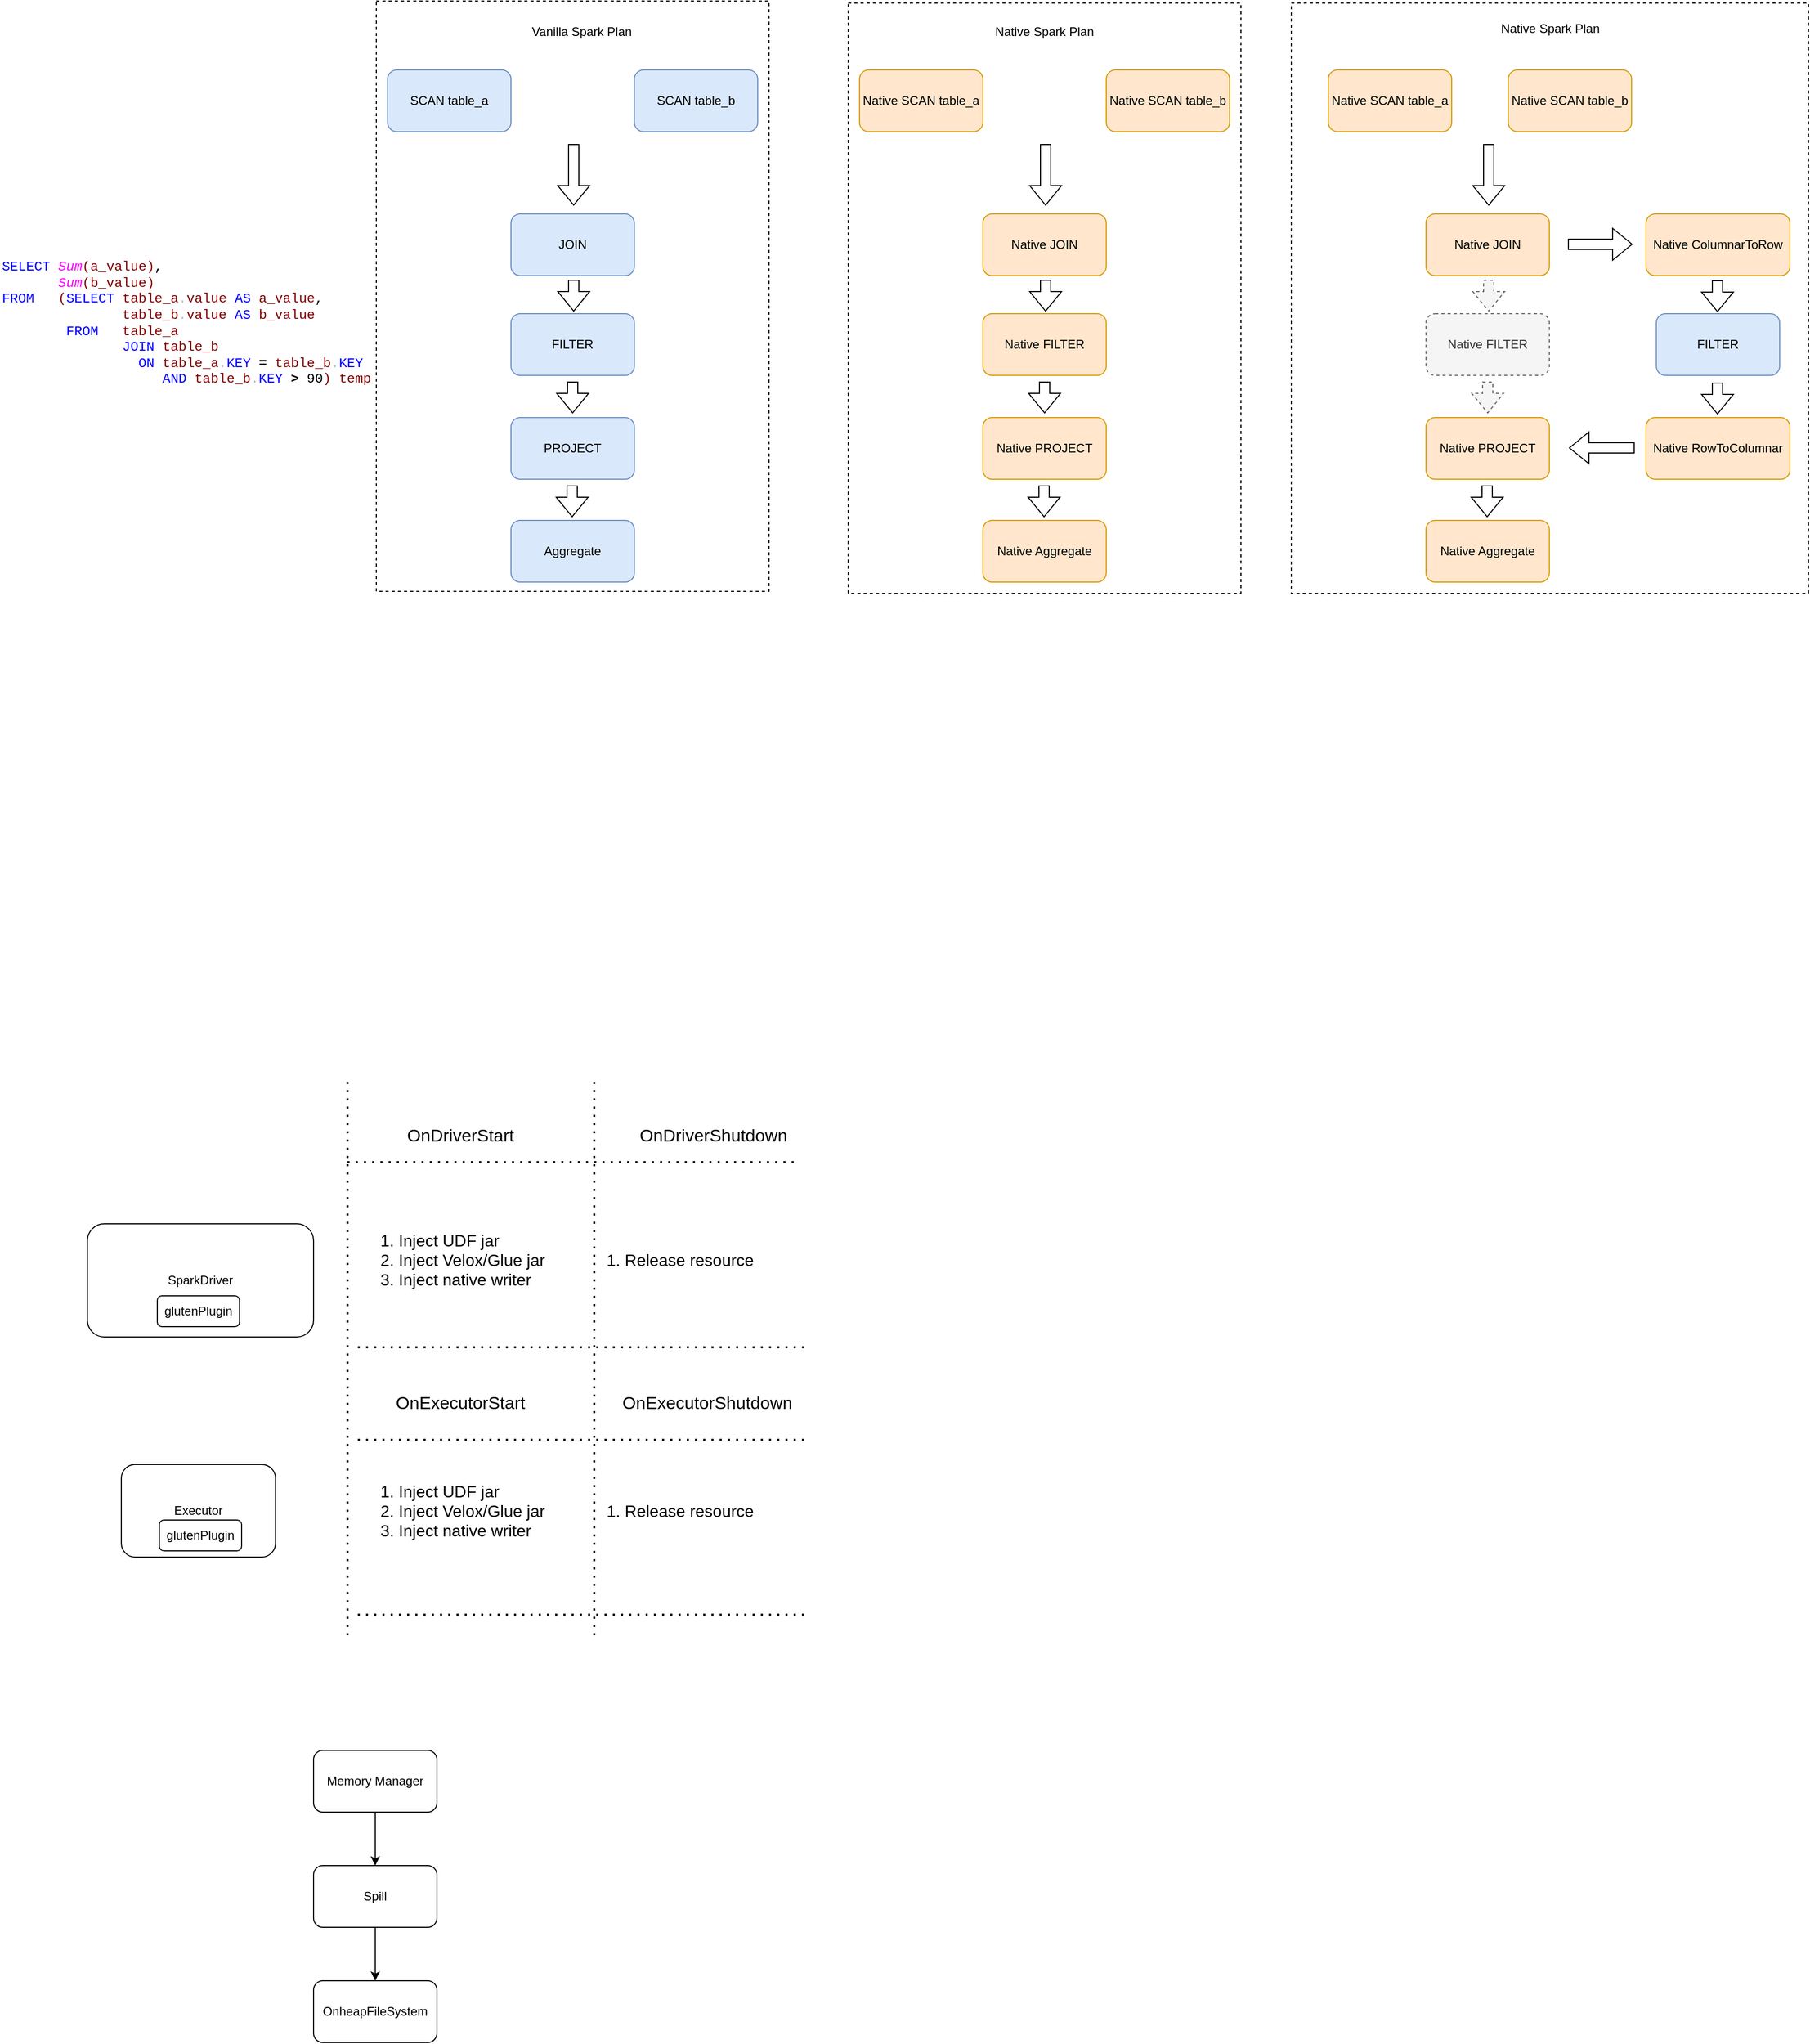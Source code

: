 <mxfile version="25.0.1">
  <diagram name="Page-1" id="ihr1n8eSguenb38d3ETr">
    <mxGraphModel dx="1706" dy="1926" grid="0" gridSize="10" guides="1" tooltips="1" connect="1" arrows="1" fold="1" page="0" pageScale="1" pageWidth="827" pageHeight="1169" math="0" shadow="0">
      <root>
        <mxCell id="0" />
        <mxCell id="1" parent="0" />
        <mxCell id="vwqFkW51xDFhgENuIXzA-32" value="" style="rounded=0;whiteSpace=wrap;html=1;dashed=1;" parent="1" vertex="1">
          <mxGeometry x="807" y="-927" width="382" height="574" as="geometry" />
        </mxCell>
        <mxCell id="vwqFkW51xDFhgENuIXzA-30" value="" style="rounded=0;whiteSpace=wrap;html=1;dashed=1;" parent="1" vertex="1">
          <mxGeometry x="348" y="-929" width="382" height="574" as="geometry" />
        </mxCell>
        <mxCell id="hToz5KNGnVyRhicrrzIB-1" value="SparkDriver" style="rounded=1;whiteSpace=wrap;html=1;" parent="1" vertex="1">
          <mxGeometry x="67" y="260" width="220" height="110" as="geometry" />
        </mxCell>
        <mxCell id="hToz5KNGnVyRhicrrzIB-2" value="glutenPlugin" style="rounded=1;whiteSpace=wrap;html=1;" parent="1" vertex="1">
          <mxGeometry x="135" y="330" width="80" height="30" as="geometry" />
        </mxCell>
        <mxCell id="hToz5KNGnVyRhicrrzIB-3" value="Executor" style="rounded=1;whiteSpace=wrap;html=1;" parent="1" vertex="1">
          <mxGeometry x="100" y="494" width="150" height="90" as="geometry" />
        </mxCell>
        <mxCell id="hToz5KNGnVyRhicrrzIB-4" value="glutenPlugin" style="rounded=1;whiteSpace=wrap;html=1;" parent="1" vertex="1">
          <mxGeometry x="137" y="548" width="80" height="30" as="geometry" />
        </mxCell>
        <mxCell id="hToz5KNGnVyRhicrrzIB-5" value="" style="endArrow=none;dashed=1;html=1;dashPattern=1 3;strokeWidth=2;rounded=0;" parent="1" edge="1">
          <mxGeometry width="50" height="50" relative="1" as="geometry">
            <mxPoint x="320" y="660" as="sourcePoint" />
            <mxPoint x="320" y="120" as="targetPoint" />
          </mxGeometry>
        </mxCell>
        <mxCell id="hToz5KNGnVyRhicrrzIB-6" value="" style="endArrow=none;dashed=1;html=1;dashPattern=1 3;strokeWidth=2;rounded=0;" parent="1" edge="1">
          <mxGeometry width="50" height="50" relative="1" as="geometry">
            <mxPoint x="320" y="200" as="sourcePoint" />
            <mxPoint x="760" y="200" as="targetPoint" />
          </mxGeometry>
        </mxCell>
        <mxCell id="hToz5KNGnVyRhicrrzIB-7" value="" style="endArrow=none;dashed=1;html=1;dashPattern=1 3;strokeWidth=2;rounded=0;" parent="1" edge="1">
          <mxGeometry width="50" height="50" relative="1" as="geometry">
            <mxPoint x="560" y="660" as="sourcePoint" />
            <mxPoint x="560" y="120" as="targetPoint" />
          </mxGeometry>
        </mxCell>
        <mxCell id="hToz5KNGnVyRhicrrzIB-8" value="&lt;font style=&quot;font-size: 17px;&quot;&gt;OnDriverStart&lt;/font&gt;" style="text;html=1;strokeColor=none;fillColor=none;align=center;verticalAlign=middle;whiteSpace=wrap;rounded=0;" parent="1" vertex="1">
          <mxGeometry x="400" y="160" width="60" height="30" as="geometry" />
        </mxCell>
        <mxCell id="hToz5KNGnVyRhicrrzIB-10" value="&lt;font style=&quot;font-size: 17px;&quot;&gt;OnDriverShutdown&lt;br&gt;&lt;/font&gt;" style="text;html=1;strokeColor=none;fillColor=none;align=center;verticalAlign=middle;whiteSpace=wrap;rounded=0;" parent="1" vertex="1">
          <mxGeometry x="646" y="160" width="60" height="30" as="geometry" />
        </mxCell>
        <mxCell id="hToz5KNGnVyRhicrrzIB-11" value="" style="endArrow=none;dashed=1;html=1;dashPattern=1 3;strokeWidth=2;rounded=0;" parent="1" edge="1">
          <mxGeometry width="50" height="50" relative="1" as="geometry">
            <mxPoint x="330" y="380" as="sourcePoint" />
            <mxPoint x="770" y="380" as="targetPoint" />
          </mxGeometry>
        </mxCell>
        <mxCell id="hToz5KNGnVyRhicrrzIB-12" value="" style="endArrow=none;dashed=1;html=1;dashPattern=1 3;strokeWidth=2;rounded=0;" parent="1" edge="1">
          <mxGeometry width="50" height="50" relative="1" as="geometry">
            <mxPoint x="330" y="470" as="sourcePoint" />
            <mxPoint x="770" y="470" as="targetPoint" />
          </mxGeometry>
        </mxCell>
        <mxCell id="hToz5KNGnVyRhicrrzIB-13" value="" style="endArrow=none;dashed=1;html=1;dashPattern=1 3;strokeWidth=2;rounded=0;" parent="1" edge="1">
          <mxGeometry width="50" height="50" relative="1" as="geometry">
            <mxPoint x="330" y="640" as="sourcePoint" />
            <mxPoint x="770" y="640" as="targetPoint" />
          </mxGeometry>
        </mxCell>
        <mxCell id="hToz5KNGnVyRhicrrzIB-15" value="&lt;font style=&quot;font-size: 17px;&quot;&gt;OnExecutorStart&lt;/font&gt;" style="text;html=1;strokeColor=none;fillColor=none;align=center;verticalAlign=middle;whiteSpace=wrap;rounded=0;" parent="1" vertex="1">
          <mxGeometry x="400" y="420" width="60" height="30" as="geometry" />
        </mxCell>
        <mxCell id="hToz5KNGnVyRhicrrzIB-16" value="&lt;font style=&quot;font-size: 17px;&quot;&gt;OnExecutorShutdown&lt;/font&gt;" style="text;html=1;strokeColor=none;fillColor=none;align=center;verticalAlign=middle;whiteSpace=wrap;rounded=0;" parent="1" vertex="1">
          <mxGeometry x="640" y="420" width="60" height="30" as="geometry" />
        </mxCell>
        <mxCell id="hToz5KNGnVyRhicrrzIB-17" value="&lt;font style=&quot;font-size: 16px;&quot;&gt;1. Inject UDF jar&lt;br&gt;2. Inject Velox/Glue jar&lt;br&gt;3. Inject native writer&lt;/font&gt;" style="text;html=1;strokeColor=none;fillColor=none;align=left;verticalAlign=middle;whiteSpace=wrap;rounded=0;" parent="1" vertex="1">
          <mxGeometry x="350" y="260" width="190" height="70" as="geometry" />
        </mxCell>
        <mxCell id="hToz5KNGnVyRhicrrzIB-18" value="&lt;font style=&quot;font-size: 16px;&quot;&gt;1. Release resource&lt;/font&gt;" style="text;html=1;strokeColor=none;fillColor=none;align=left;verticalAlign=middle;whiteSpace=wrap;rounded=0;" parent="1" vertex="1">
          <mxGeometry x="570" y="260" width="190" height="70" as="geometry" />
        </mxCell>
        <mxCell id="hToz5KNGnVyRhicrrzIB-19" value="&lt;font style=&quot;font-size: 16px;&quot;&gt;1. Inject UDF jar&lt;br&gt;2. Inject Velox/Glue jar&lt;br&gt;3. Inject native writer&lt;/font&gt;" style="text;html=1;strokeColor=none;fillColor=none;align=left;verticalAlign=middle;whiteSpace=wrap;rounded=0;" parent="1" vertex="1">
          <mxGeometry x="350" y="504" width="190" height="70" as="geometry" />
        </mxCell>
        <mxCell id="hToz5KNGnVyRhicrrzIB-20" value="&lt;font style=&quot;font-size: 16px;&quot;&gt;1. Release resource&lt;/font&gt;" style="text;html=1;strokeColor=none;fillColor=none;align=left;verticalAlign=middle;whiteSpace=wrap;rounded=0;" parent="1" vertex="1">
          <mxGeometry x="570" y="504" width="190" height="70" as="geometry" />
        </mxCell>
        <mxCell id="vwqFkW51xDFhgENuIXzA-1" value="&lt;font style=&quot;font-family: &amp;quot;Courier New&amp;quot;; font-size: small;&quot; color=&quot;blue&quot;&gt;SELECT&lt;/font&gt;&lt;span style=&quot;font-family: &amp;quot;Courier New&amp;quot;; font-size: small;&quot;&gt;&amp;nbsp;&lt;/span&gt;&lt;font style=&quot;font-family: &amp;quot;Courier New&amp;quot;; font-size: small;&quot; color=&quot;fuchsia&quot;&gt;&lt;i&gt;Sum&lt;/i&gt;&lt;/font&gt;&lt;font style=&quot;font-family: &amp;quot;Courier New&amp;quot;; font-size: small;&quot; color=&quot;maroon&quot;&gt;(&lt;/font&gt;&lt;font style=&quot;font-family: &amp;quot;Courier New&amp;quot;; font-size: small;&quot; color=&quot;maroon&quot;&gt;a_value&lt;/font&gt;&lt;font style=&quot;font-family: &amp;quot;Courier New&amp;quot;; font-size: small;&quot; color=&quot;maroon&quot;&gt;)&lt;/font&gt;&lt;font style=&quot;font-family: &amp;quot;Courier New&amp;quot;; font-size: small;&quot;&gt;,&lt;/font&gt;&lt;span style=&quot;font-family: &amp;quot;Courier New&amp;quot;; font-size: small;&quot;&gt;&lt;/span&gt;&lt;br style=&quot;font-family: &amp;quot;Courier New&amp;quot;; font-size: small;&quot;&gt;&lt;span style=&quot;font-family: &amp;quot;Courier New&amp;quot;; font-size: small;&quot;&gt;&amp;nbsp;&amp;nbsp;&amp;nbsp;&amp;nbsp;&amp;nbsp;&amp;nbsp;&amp;nbsp;&lt;/span&gt;&lt;font style=&quot;font-family: &amp;quot;Courier New&amp;quot;; font-size: small;&quot; color=&quot;fuchsia&quot;&gt;&lt;i&gt;Sum&lt;/i&gt;&lt;/font&gt;&lt;font style=&quot;font-family: &amp;quot;Courier New&amp;quot;; font-size: small;&quot; color=&quot;maroon&quot;&gt;(&lt;/font&gt;&lt;font style=&quot;font-family: &amp;quot;Courier New&amp;quot;; font-size: small;&quot; color=&quot;maroon&quot;&gt;b_value&lt;/font&gt;&lt;font style=&quot;font-family: &amp;quot;Courier New&amp;quot;; font-size: small;&quot; color=&quot;maroon&quot;&gt;)&lt;/font&gt;&lt;span style=&quot;font-family: &amp;quot;Courier New&amp;quot;; font-size: small;&quot;&gt;&lt;/span&gt;&lt;br style=&quot;font-family: &amp;quot;Courier New&amp;quot;; font-size: small;&quot;&gt;&lt;font style=&quot;font-family: &amp;quot;Courier New&amp;quot;; font-size: small;&quot; color=&quot;blue&quot;&gt;FROM&lt;/font&gt;&lt;span style=&quot;font-family: &amp;quot;Courier New&amp;quot;; font-size: small;&quot;&gt;&amp;nbsp;&amp;nbsp;&amp;nbsp;&lt;/span&gt;&lt;font style=&quot;font-family: &amp;quot;Courier New&amp;quot;; font-size: small;&quot; color=&quot;maroon&quot;&gt;(&lt;/font&gt;&lt;font style=&quot;font-family: &amp;quot;Courier New&amp;quot;; font-size: small;&quot; color=&quot;blue&quot;&gt;SELECT&lt;/font&gt;&lt;span style=&quot;font-family: &amp;quot;Courier New&amp;quot;; font-size: small;&quot;&gt;&amp;nbsp;&lt;/span&gt;&lt;font style=&quot;font-family: &amp;quot;Courier New&amp;quot;; font-size: small;&quot; color=&quot;maroon&quot;&gt;table_a&lt;/font&gt;&lt;font style=&quot;font-family: &amp;quot;Courier New&amp;quot;; font-size: small;&quot; color=&quot;silver&quot;&gt;.&lt;/font&gt;&lt;font style=&quot;font-family: &amp;quot;Courier New&amp;quot;; font-size: small;&quot; color=&quot;maroon&quot;&gt;value&lt;/font&gt;&lt;span style=&quot;font-family: &amp;quot;Courier New&amp;quot;; font-size: small;&quot;&gt;&amp;nbsp;&lt;/span&gt;&lt;font style=&quot;font-family: &amp;quot;Courier New&amp;quot;; font-size: small;&quot; color=&quot;blue&quot;&gt;AS&lt;/font&gt;&lt;span style=&quot;font-family: &amp;quot;Courier New&amp;quot;; font-size: small;&quot;&gt;&amp;nbsp;&lt;/span&gt;&lt;font style=&quot;font-family: &amp;quot;Courier New&amp;quot;; font-size: small;&quot; color=&quot;maroon&quot;&gt;a_value&lt;/font&gt;&lt;font style=&quot;font-family: &amp;quot;Courier New&amp;quot;; font-size: small;&quot;&gt;,&lt;/font&gt;&lt;span style=&quot;font-family: &amp;quot;Courier New&amp;quot;; font-size: small;&quot;&gt;&lt;/span&gt;&lt;br style=&quot;font-family: &amp;quot;Courier New&amp;quot;; font-size: small;&quot;&gt;&lt;span style=&quot;font-family: &amp;quot;Courier New&amp;quot;; font-size: small;&quot;&gt;&amp;nbsp;&amp;nbsp;&amp;nbsp;&amp;nbsp;&amp;nbsp;&amp;nbsp;&amp;nbsp;&amp;nbsp;&amp;nbsp;&amp;nbsp;&amp;nbsp;&amp;nbsp;&amp;nbsp;&amp;nbsp;&amp;nbsp;&lt;/span&gt;&lt;font style=&quot;font-family: &amp;quot;Courier New&amp;quot;; font-size: small;&quot; color=&quot;maroon&quot;&gt;table_b&lt;/font&gt;&lt;font style=&quot;font-family: &amp;quot;Courier New&amp;quot;; font-size: small;&quot; color=&quot;silver&quot;&gt;.&lt;/font&gt;&lt;font style=&quot;font-family: &amp;quot;Courier New&amp;quot;; font-size: small;&quot; color=&quot;maroon&quot;&gt;value&lt;/font&gt;&lt;span style=&quot;font-family: &amp;quot;Courier New&amp;quot;; font-size: small;&quot;&gt;&amp;nbsp;&lt;/span&gt;&lt;font style=&quot;font-family: &amp;quot;Courier New&amp;quot;; font-size: small;&quot; color=&quot;blue&quot;&gt;AS&lt;/font&gt;&lt;span style=&quot;font-family: &amp;quot;Courier New&amp;quot;; font-size: small;&quot;&gt;&amp;nbsp;&lt;/span&gt;&lt;font style=&quot;font-family: &amp;quot;Courier New&amp;quot;; font-size: small;&quot; color=&quot;maroon&quot;&gt;b_value&lt;/font&gt;&lt;span style=&quot;font-family: &amp;quot;Courier New&amp;quot;; font-size: small;&quot;&gt;&lt;/span&gt;&lt;br style=&quot;font-family: &amp;quot;Courier New&amp;quot;; font-size: small;&quot;&gt;&lt;span style=&quot;font-family: &amp;quot;Courier New&amp;quot;; font-size: small;&quot;&gt;&amp;nbsp;&amp;nbsp;&amp;nbsp;&amp;nbsp;&amp;nbsp;&amp;nbsp;&amp;nbsp;&amp;nbsp;&lt;/span&gt;&lt;font style=&quot;font-family: &amp;quot;Courier New&amp;quot;; font-size: small;&quot; color=&quot;blue&quot;&gt;FROM&lt;/font&gt;&lt;span style=&quot;font-family: &amp;quot;Courier New&amp;quot;; font-size: small;&quot;&gt;&amp;nbsp;&amp;nbsp;&amp;nbsp;&lt;/span&gt;&lt;font style=&quot;font-family: &amp;quot;Courier New&amp;quot;; font-size: small;&quot; color=&quot;maroon&quot;&gt;table_a&lt;/font&gt;&lt;span style=&quot;font-family: &amp;quot;Courier New&amp;quot;; font-size: small;&quot;&gt;&lt;/span&gt;&lt;br style=&quot;font-family: &amp;quot;Courier New&amp;quot;; font-size: small;&quot;&gt;&lt;span style=&quot;font-family: &amp;quot;Courier New&amp;quot;; font-size: small;&quot;&gt;&amp;nbsp;&amp;nbsp;&amp;nbsp;&amp;nbsp;&amp;nbsp;&amp;nbsp;&amp;nbsp;&amp;nbsp;&amp;nbsp;&amp;nbsp;&amp;nbsp;&amp;nbsp;&amp;nbsp;&amp;nbsp;&amp;nbsp;&lt;/span&gt;&lt;font style=&quot;font-family: &amp;quot;Courier New&amp;quot;; font-size: small;&quot; color=&quot;blue&quot;&gt;JOIN&lt;/font&gt;&lt;span style=&quot;font-family: &amp;quot;Courier New&amp;quot;; font-size: small;&quot;&gt;&amp;nbsp;&lt;/span&gt;&lt;font style=&quot;font-family: &amp;quot;Courier New&amp;quot;; font-size: small;&quot; color=&quot;maroon&quot;&gt;table_b&lt;/font&gt;&lt;span style=&quot;font-family: &amp;quot;Courier New&amp;quot;; font-size: small;&quot;&gt;&lt;/span&gt;&lt;br style=&quot;font-family: &amp;quot;Courier New&amp;quot;; font-size: small;&quot;&gt;&lt;span style=&quot;font-family: &amp;quot;Courier New&amp;quot;; font-size: small;&quot;&gt;&amp;nbsp;&amp;nbsp;&amp;nbsp;&amp;nbsp;&amp;nbsp;&amp;nbsp;&amp;nbsp;&amp;nbsp;&amp;nbsp;&amp;nbsp;&amp;nbsp;&amp;nbsp;&amp;nbsp;&amp;nbsp;&amp;nbsp;&amp;nbsp;&amp;nbsp;&lt;/span&gt;&lt;font style=&quot;font-family: &amp;quot;Courier New&amp;quot;; font-size: small;&quot; color=&quot;blue&quot;&gt;ON&lt;/font&gt;&lt;span style=&quot;font-family: &amp;quot;Courier New&amp;quot;; font-size: small;&quot;&gt;&amp;nbsp;&lt;/span&gt;&lt;font style=&quot;font-family: &amp;quot;Courier New&amp;quot;; font-size: small;&quot; color=&quot;maroon&quot;&gt;table_a&lt;/font&gt;&lt;font style=&quot;font-family: &amp;quot;Courier New&amp;quot;; font-size: small;&quot; color=&quot;silver&quot;&gt;.&lt;/font&gt;&lt;font style=&quot;font-family: &amp;quot;Courier New&amp;quot;; font-size: small;&quot; color=&quot;blue&quot;&gt;KEY&lt;/font&gt;&lt;span style=&quot;font-family: &amp;quot;Courier New&amp;quot;; font-size: small;&quot;&gt;&amp;nbsp;&lt;/span&gt;&lt;font style=&quot;font-family: &amp;quot;Courier New&amp;quot;; font-size: small;&quot;&gt;&lt;b&gt;=&lt;/b&gt;&lt;/font&gt;&lt;span style=&quot;font-family: &amp;quot;Courier New&amp;quot;; font-size: small;&quot;&gt;&amp;nbsp;&lt;/span&gt;&lt;font style=&quot;font-family: &amp;quot;Courier New&amp;quot;; font-size: small;&quot; color=&quot;maroon&quot;&gt;table_b&lt;/font&gt;&lt;font style=&quot;font-family: &amp;quot;Courier New&amp;quot;; font-size: small;&quot; color=&quot;silver&quot;&gt;.&lt;/font&gt;&lt;font style=&quot;font-family: &amp;quot;Courier New&amp;quot;; font-size: small;&quot; color=&quot;blue&quot;&gt;KEY&lt;/font&gt;&lt;span style=&quot;font-family: &amp;quot;Courier New&amp;quot;; font-size: small;&quot;&gt;&lt;/span&gt;&lt;br style=&quot;font-family: &amp;quot;Courier New&amp;quot;; font-size: small;&quot;&gt;&lt;span style=&quot;font-family: &amp;quot;Courier New&amp;quot;; font-size: small;&quot;&gt;&amp;nbsp;&amp;nbsp;&amp;nbsp;&amp;nbsp;&amp;nbsp;&amp;nbsp;&amp;nbsp;&amp;nbsp;&amp;nbsp;&amp;nbsp;&amp;nbsp;&amp;nbsp;&amp;nbsp;&amp;nbsp;&amp;nbsp;&amp;nbsp;&amp;nbsp;&amp;nbsp;&amp;nbsp;&amp;nbsp;&lt;/span&gt;&lt;font style=&quot;font-family: &amp;quot;Courier New&amp;quot;; font-size: small;&quot; color=&quot;blue&quot;&gt;AND&lt;/font&gt;&lt;span style=&quot;font-family: &amp;quot;Courier New&amp;quot;; font-size: small;&quot;&gt;&amp;nbsp;&lt;/span&gt;&lt;font style=&quot;font-family: &amp;quot;Courier New&amp;quot;; font-size: small;&quot; color=&quot;maroon&quot;&gt;table_b&lt;/font&gt;&lt;font style=&quot;font-family: &amp;quot;Courier New&amp;quot;; font-size: small;&quot; color=&quot;silver&quot;&gt;.&lt;/font&gt;&lt;font style=&quot;font-family: &amp;quot;Courier New&amp;quot;; font-size: small;&quot; color=&quot;blue&quot;&gt;KEY&lt;/font&gt;&lt;span style=&quot;font-family: &amp;quot;Courier New&amp;quot;; font-size: small;&quot;&gt;&amp;nbsp;&lt;/span&gt;&lt;font style=&quot;font-family: &amp;quot;Courier New&amp;quot;; font-size: small;&quot;&gt;&lt;b&gt;&amp;gt;&lt;/b&gt;&lt;/font&gt;&lt;span style=&quot;font-family: &amp;quot;Courier New&amp;quot;; font-size: small;&quot;&gt;&amp;nbsp;&lt;/span&gt;&lt;font style=&quot;font-family: &amp;quot;Courier New&amp;quot;; font-size: small;&quot;&gt;90&lt;/font&gt;&lt;font style=&quot;font-family: &amp;quot;Courier New&amp;quot;; font-size: small;&quot; color=&quot;maroon&quot;&gt;)&lt;/font&gt;&lt;span style=&quot;font-family: &amp;quot;Courier New&amp;quot;; font-size: small;&quot;&gt;&amp;nbsp;&lt;/span&gt;&lt;font style=&quot;font-family: &amp;quot;Courier New&amp;quot;; font-size: small;&quot; color=&quot;maroon&quot;&gt;temp&lt;/font&gt;&lt;span style=&quot;font-family: &amp;quot;Courier New&amp;quot;; font-size: small;&quot;&gt;&amp;nbsp;&lt;/span&gt;" style="text;html=1;align=left;verticalAlign=middle;whiteSpace=wrap;rounded=0;" parent="1" vertex="1">
          <mxGeometry x="-18" y="-684" width="371" height="136" as="geometry" />
        </mxCell>
        <mxCell id="vwqFkW51xDFhgENuIXzA-2" value="SCAN table_a" style="rounded=1;whiteSpace=wrap;html=1;fillColor=#dae8fc;strokeColor=#6c8ebf;" parent="1" vertex="1">
          <mxGeometry x="359" y="-862" width="120" height="60" as="geometry" />
        </mxCell>
        <mxCell id="vwqFkW51xDFhgENuIXzA-3" value="SCAN table_b" style="rounded=1;whiteSpace=wrap;html=1;fillColor=#dae8fc;strokeColor=#6c8ebf;" parent="1" vertex="1">
          <mxGeometry x="599" y="-862" width="120" height="60" as="geometry" />
        </mxCell>
        <mxCell id="vwqFkW51xDFhgENuIXzA-4" value="JOIN" style="rounded=1;whiteSpace=wrap;html=1;fillColor=#dae8fc;strokeColor=#6c8ebf;" parent="1" vertex="1">
          <mxGeometry x="479" y="-722" width="120" height="60" as="geometry" />
        </mxCell>
        <mxCell id="vwqFkW51xDFhgENuIXzA-6" value="" style="shape=flexArrow;endArrow=classic;html=1;rounded=0;" parent="1" edge="1">
          <mxGeometry width="50" height="50" relative="1" as="geometry">
            <mxPoint x="540" y="-790" as="sourcePoint" />
            <mxPoint x="540" y="-730" as="targetPoint" />
          </mxGeometry>
        </mxCell>
        <mxCell id="vwqFkW51xDFhgENuIXzA-7" value="FILTER" style="rounded=1;whiteSpace=wrap;html=1;fillColor=#dae8fc;strokeColor=#6c8ebf;" parent="1" vertex="1">
          <mxGeometry x="479" y="-625" width="120" height="60" as="geometry" />
        </mxCell>
        <mxCell id="vwqFkW51xDFhgENuIXzA-8" value="PROJECT" style="rounded=1;whiteSpace=wrap;html=1;fillColor=#dae8fc;strokeColor=#6c8ebf;" parent="1" vertex="1">
          <mxGeometry x="479" y="-524" width="120" height="60" as="geometry" />
        </mxCell>
        <mxCell id="vwqFkW51xDFhgENuIXzA-9" value="Aggregate" style="rounded=1;whiteSpace=wrap;html=1;fillColor=#dae8fc;strokeColor=#6c8ebf;" parent="1" vertex="1">
          <mxGeometry x="479" y="-424" width="120" height="60" as="geometry" />
        </mxCell>
        <mxCell id="vwqFkW51xDFhgENuIXzA-10" value="" style="shape=flexArrow;endArrow=classic;html=1;rounded=0;" parent="1" edge="1">
          <mxGeometry width="50" height="50" relative="1" as="geometry">
            <mxPoint x="540" y="-658" as="sourcePoint" />
            <mxPoint x="540" y="-627" as="targetPoint" />
          </mxGeometry>
        </mxCell>
        <mxCell id="vwqFkW51xDFhgENuIXzA-16" value="" style="shape=flexArrow;endArrow=classic;html=1;rounded=0;" parent="1" edge="1">
          <mxGeometry width="50" height="50" relative="1" as="geometry">
            <mxPoint x="538.5" y="-458" as="sourcePoint" />
            <mxPoint x="538.5" y="-427" as="targetPoint" />
          </mxGeometry>
        </mxCell>
        <mxCell id="vwqFkW51xDFhgENuIXzA-18" value="" style="shape=flexArrow;endArrow=classic;html=1;rounded=0;" parent="1" edge="1">
          <mxGeometry width="50" height="50" relative="1" as="geometry">
            <mxPoint x="539" y="-559" as="sourcePoint" />
            <mxPoint x="539" y="-528" as="targetPoint" />
          </mxGeometry>
        </mxCell>
        <mxCell id="vwqFkW51xDFhgENuIXzA-19" value="Native SCAN table_a" style="rounded=1;whiteSpace=wrap;html=1;fillColor=#ffe6cc;strokeColor=#d79b00;" parent="1" vertex="1">
          <mxGeometry x="818" y="-862" width="120" height="60" as="geometry" />
        </mxCell>
        <mxCell id="vwqFkW51xDFhgENuIXzA-20" value="Native SCAN table_b" style="rounded=1;whiteSpace=wrap;html=1;fillColor=#ffe6cc;strokeColor=#d79b00;" parent="1" vertex="1">
          <mxGeometry x="1058" y="-862" width="120" height="60" as="geometry" />
        </mxCell>
        <mxCell id="vwqFkW51xDFhgENuIXzA-21" value="Native JOIN" style="rounded=1;whiteSpace=wrap;html=1;fillColor=#ffe6cc;strokeColor=#d79b00;" parent="1" vertex="1">
          <mxGeometry x="938" y="-722" width="120" height="60" as="geometry" />
        </mxCell>
        <mxCell id="vwqFkW51xDFhgENuIXzA-22" value="" style="shape=flexArrow;endArrow=classic;html=1;rounded=0;" parent="1" edge="1">
          <mxGeometry width="50" height="50" relative="1" as="geometry">
            <mxPoint x="999" y="-790" as="sourcePoint" />
            <mxPoint x="999" y="-730" as="targetPoint" />
          </mxGeometry>
        </mxCell>
        <mxCell id="vwqFkW51xDFhgENuIXzA-23" value="Native FILTER" style="rounded=1;whiteSpace=wrap;html=1;fillColor=#ffe6cc;strokeColor=#d79b00;" parent="1" vertex="1">
          <mxGeometry x="938" y="-625" width="120" height="60" as="geometry" />
        </mxCell>
        <mxCell id="vwqFkW51xDFhgENuIXzA-24" value="Native PROJECT" style="rounded=1;whiteSpace=wrap;html=1;fillColor=#ffe6cc;strokeColor=#d79b00;" parent="1" vertex="1">
          <mxGeometry x="938" y="-524" width="120" height="60" as="geometry" />
        </mxCell>
        <mxCell id="vwqFkW51xDFhgENuIXzA-25" value="Native Aggregate" style="rounded=1;whiteSpace=wrap;html=1;fillColor=#ffe6cc;strokeColor=#d79b00;" parent="1" vertex="1">
          <mxGeometry x="938" y="-424" width="120" height="60" as="geometry" />
        </mxCell>
        <mxCell id="vwqFkW51xDFhgENuIXzA-26" value="" style="shape=flexArrow;endArrow=classic;html=1;rounded=0;" parent="1" edge="1">
          <mxGeometry width="50" height="50" relative="1" as="geometry">
            <mxPoint x="999" y="-658" as="sourcePoint" />
            <mxPoint x="999" y="-627" as="targetPoint" />
          </mxGeometry>
        </mxCell>
        <mxCell id="vwqFkW51xDFhgENuIXzA-27" value="" style="shape=flexArrow;endArrow=classic;html=1;rounded=0;" parent="1" edge="1">
          <mxGeometry width="50" height="50" relative="1" as="geometry">
            <mxPoint x="997.5" y="-458" as="sourcePoint" />
            <mxPoint x="997.5" y="-427" as="targetPoint" />
          </mxGeometry>
        </mxCell>
        <mxCell id="vwqFkW51xDFhgENuIXzA-28" value="" style="shape=flexArrow;endArrow=classic;html=1;rounded=0;" parent="1" edge="1">
          <mxGeometry width="50" height="50" relative="1" as="geometry">
            <mxPoint x="998" y="-559" as="sourcePoint" />
            <mxPoint x="998" y="-528" as="targetPoint" />
          </mxGeometry>
        </mxCell>
        <mxCell id="vwqFkW51xDFhgENuIXzA-31" value="Vanilla Spark Plan" style="text;html=1;align=center;verticalAlign=middle;whiteSpace=wrap;rounded=0;" parent="1" vertex="1">
          <mxGeometry x="489.5" y="-914" width="116" height="30" as="geometry" />
        </mxCell>
        <mxCell id="vwqFkW51xDFhgENuIXzA-33" value="Native Spark Plan" style="text;html=1;align=center;verticalAlign=middle;whiteSpace=wrap;rounded=0;" parent="1" vertex="1">
          <mxGeometry x="940" y="-914" width="116" height="30" as="geometry" />
        </mxCell>
        <mxCell id="vwqFkW51xDFhgENuIXzA-51" value="" style="rounded=0;whiteSpace=wrap;html=1;dashed=1;" parent="1" vertex="1">
          <mxGeometry x="1238" y="-927" width="503" height="574" as="geometry" />
        </mxCell>
        <mxCell id="vwqFkW51xDFhgENuIXzA-52" value="Native SCAN table_a" style="rounded=1;whiteSpace=wrap;html=1;fillColor=#ffe6cc;strokeColor=#d79b00;" parent="1" vertex="1">
          <mxGeometry x="1274" y="-862" width="120" height="60" as="geometry" />
        </mxCell>
        <mxCell id="vwqFkW51xDFhgENuIXzA-53" value="Native SCAN table_b" style="rounded=1;whiteSpace=wrap;html=1;fillColor=#ffe6cc;strokeColor=#d79b00;" parent="1" vertex="1">
          <mxGeometry x="1449" y="-862" width="120" height="60" as="geometry" />
        </mxCell>
        <mxCell id="vwqFkW51xDFhgENuIXzA-54" value="Native JOIN" style="rounded=1;whiteSpace=wrap;html=1;fillColor=#ffe6cc;strokeColor=#d79b00;" parent="1" vertex="1">
          <mxGeometry x="1369" y="-722" width="120" height="60" as="geometry" />
        </mxCell>
        <mxCell id="vwqFkW51xDFhgENuIXzA-55" value="" style="shape=flexArrow;endArrow=classic;html=1;rounded=0;" parent="1" edge="1">
          <mxGeometry width="50" height="50" relative="1" as="geometry">
            <mxPoint x="1430" y="-790" as="sourcePoint" />
            <mxPoint x="1430" y="-730" as="targetPoint" />
          </mxGeometry>
        </mxCell>
        <mxCell id="vwqFkW51xDFhgENuIXzA-56" value="Native FILTER" style="rounded=1;whiteSpace=wrap;html=1;fillColor=#f5f5f5;strokeColor=#666666;dashed=1;fontColor=#333333;" parent="1" vertex="1">
          <mxGeometry x="1369" y="-625" width="120" height="60" as="geometry" />
        </mxCell>
        <mxCell id="vwqFkW51xDFhgENuIXzA-57" value="Native PROJECT" style="rounded=1;whiteSpace=wrap;html=1;fillColor=#ffe6cc;strokeColor=#d79b00;" parent="1" vertex="1">
          <mxGeometry x="1369" y="-524" width="120" height="60" as="geometry" />
        </mxCell>
        <mxCell id="vwqFkW51xDFhgENuIXzA-58" value="Native Aggregate" style="rounded=1;whiteSpace=wrap;html=1;fillColor=#ffe6cc;strokeColor=#d79b00;" parent="1" vertex="1">
          <mxGeometry x="1369" y="-424" width="120" height="60" as="geometry" />
        </mxCell>
        <mxCell id="vwqFkW51xDFhgENuIXzA-59" value="" style="shape=flexArrow;endArrow=classic;html=1;rounded=0;fillColor=#f5f5f5;strokeColor=#666666;dashed=1;" parent="1" edge="1">
          <mxGeometry width="50" height="50" relative="1" as="geometry">
            <mxPoint x="1430" y="-658" as="sourcePoint" />
            <mxPoint x="1430" y="-627" as="targetPoint" />
          </mxGeometry>
        </mxCell>
        <mxCell id="vwqFkW51xDFhgENuIXzA-60" value="" style="shape=flexArrow;endArrow=classic;html=1;rounded=0;" parent="1" edge="1">
          <mxGeometry width="50" height="50" relative="1" as="geometry">
            <mxPoint x="1428.5" y="-458" as="sourcePoint" />
            <mxPoint x="1428.5" y="-427" as="targetPoint" />
          </mxGeometry>
        </mxCell>
        <mxCell id="vwqFkW51xDFhgENuIXzA-61" value="" style="shape=flexArrow;endArrow=classic;html=1;rounded=0;fillColor=#f5f5f5;strokeColor=#666666;dashed=1;" parent="1" edge="1">
          <mxGeometry width="50" height="50" relative="1" as="geometry">
            <mxPoint x="1429" y="-559" as="sourcePoint" />
            <mxPoint x="1429" y="-528" as="targetPoint" />
          </mxGeometry>
        </mxCell>
        <mxCell id="vwqFkW51xDFhgENuIXzA-62" value="Native Spark Plan" style="text;html=1;align=center;verticalAlign=middle;whiteSpace=wrap;rounded=0;" parent="1" vertex="1">
          <mxGeometry x="1431.5" y="-917" width="116" height="30" as="geometry" />
        </mxCell>
        <mxCell id="vwqFkW51xDFhgENuIXzA-63" value="" style="shape=flexArrow;endArrow=classic;html=1;rounded=0;" parent="1" edge="1">
          <mxGeometry width="50" height="50" relative="1" as="geometry">
            <mxPoint x="1507" y="-692.5" as="sourcePoint" />
            <mxPoint x="1570" y="-692.5" as="targetPoint" />
          </mxGeometry>
        </mxCell>
        <mxCell id="vwqFkW51xDFhgENuIXzA-64" value="Native ColumnarToRow" style="rounded=1;whiteSpace=wrap;html=1;fillColor=#ffe6cc;strokeColor=#d79b00;" parent="1" vertex="1">
          <mxGeometry x="1583" y="-722" width="140" height="60" as="geometry" />
        </mxCell>
        <mxCell id="vwqFkW51xDFhgENuIXzA-65" value="FILTER" style="rounded=1;whiteSpace=wrap;html=1;fillColor=#dae8fc;strokeColor=#6c8ebf;" parent="1" vertex="1">
          <mxGeometry x="1593" y="-625" width="120" height="60" as="geometry" />
        </mxCell>
        <mxCell id="vwqFkW51xDFhgENuIXzA-66" value="Native RowToColumnar" style="rounded=1;whiteSpace=wrap;html=1;fillColor=#ffe6cc;strokeColor=#d79b00;" parent="1" vertex="1">
          <mxGeometry x="1583" y="-524" width="140" height="60" as="geometry" />
        </mxCell>
        <mxCell id="vwqFkW51xDFhgENuIXzA-67" value="" style="shape=flexArrow;endArrow=classic;html=1;rounded=0;" parent="1" edge="1">
          <mxGeometry width="50" height="50" relative="1" as="geometry">
            <mxPoint x="1652.5" y="-657.5" as="sourcePoint" />
            <mxPoint x="1652.5" y="-626.5" as="targetPoint" />
          </mxGeometry>
        </mxCell>
        <mxCell id="vwqFkW51xDFhgENuIXzA-68" value="" style="shape=flexArrow;endArrow=classic;html=1;rounded=0;" parent="1" edge="1">
          <mxGeometry width="50" height="50" relative="1" as="geometry">
            <mxPoint x="1652.5" y="-558" as="sourcePoint" />
            <mxPoint x="1652.5" y="-527" as="targetPoint" />
          </mxGeometry>
        </mxCell>
        <mxCell id="vwqFkW51xDFhgENuIXzA-70" value="" style="shape=flexArrow;endArrow=classic;html=1;rounded=0;" parent="1" edge="1">
          <mxGeometry width="50" height="50" relative="1" as="geometry">
            <mxPoint x="1572" y="-494.5" as="sourcePoint" />
            <mxPoint x="1508" y="-494.5" as="targetPoint" />
          </mxGeometry>
        </mxCell>
        <mxCell id="sI7BGjTCJNjnn3DSbthQ-3" value="" style="edgeStyle=orthogonalEdgeStyle;rounded=0;orthogonalLoop=1;jettySize=auto;html=1;" edge="1" parent="1" source="sI7BGjTCJNjnn3DSbthQ-1" target="sI7BGjTCJNjnn3DSbthQ-2">
          <mxGeometry relative="1" as="geometry" />
        </mxCell>
        <mxCell id="sI7BGjTCJNjnn3DSbthQ-1" value="Memory Manager" style="rounded=1;whiteSpace=wrap;html=1;" vertex="1" parent="1">
          <mxGeometry x="287" y="772" width="120" height="60" as="geometry" />
        </mxCell>
        <mxCell id="sI7BGjTCJNjnn3DSbthQ-5" value="" style="edgeStyle=orthogonalEdgeStyle;rounded=0;orthogonalLoop=1;jettySize=auto;html=1;" edge="1" parent="1" source="sI7BGjTCJNjnn3DSbthQ-2" target="sI7BGjTCJNjnn3DSbthQ-4">
          <mxGeometry relative="1" as="geometry" />
        </mxCell>
        <mxCell id="sI7BGjTCJNjnn3DSbthQ-2" value="Spill" style="rounded=1;whiteSpace=wrap;html=1;" vertex="1" parent="1">
          <mxGeometry x="287" y="884" width="120" height="60" as="geometry" />
        </mxCell>
        <mxCell id="sI7BGjTCJNjnn3DSbthQ-4" value="OnheapFileSystem" style="rounded=1;whiteSpace=wrap;html=1;" vertex="1" parent="1">
          <mxGeometry x="287" y="996" width="120" height="60" as="geometry" />
        </mxCell>
      </root>
    </mxGraphModel>
  </diagram>
</mxfile>
